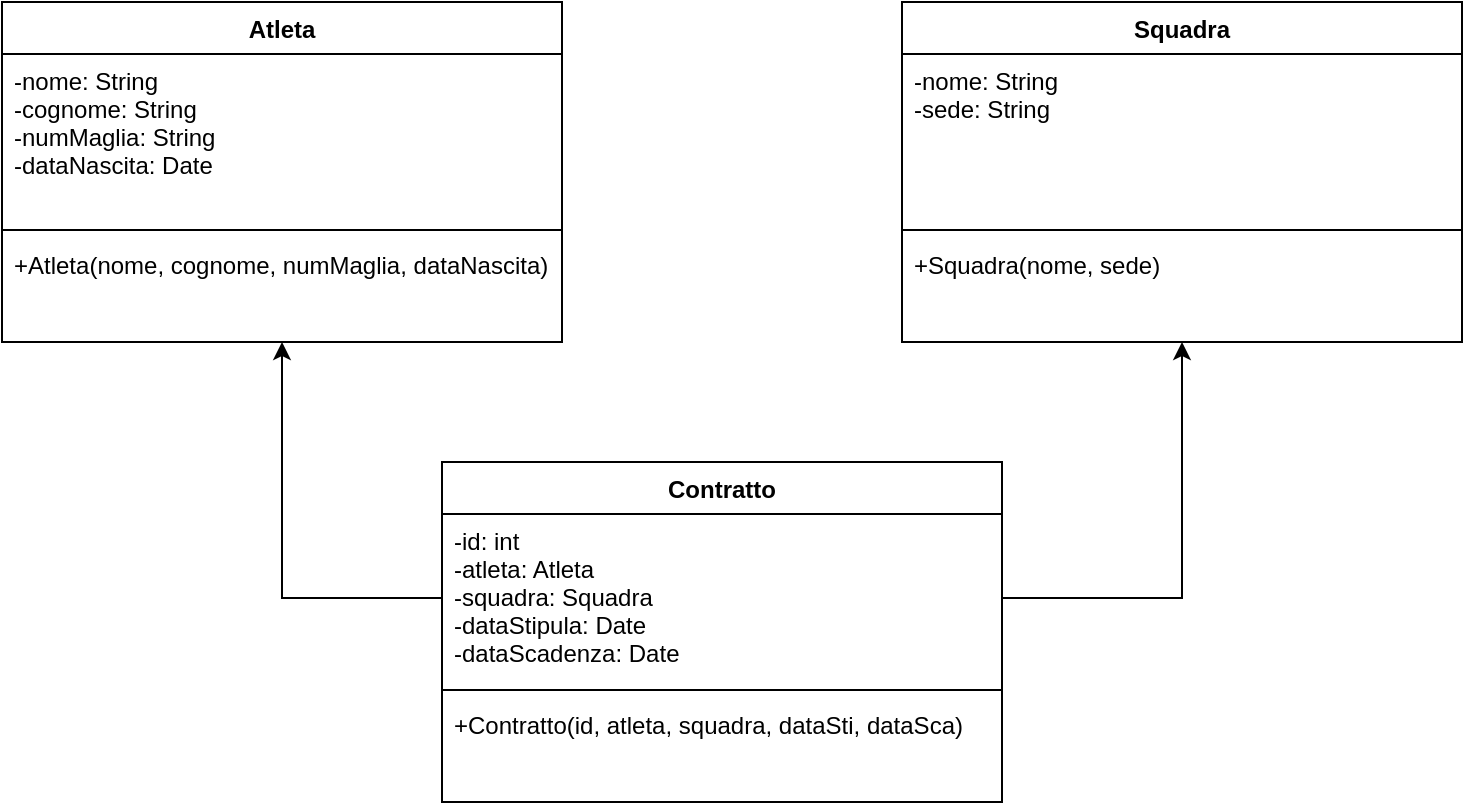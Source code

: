 <mxfile version="14.6.13" type="device"><diagram id="aHG1m4o8wAllWOqiuQ4b" name="Page-1"><mxGraphModel dx="1102" dy="837" grid="1" gridSize="10" guides="1" tooltips="1" connect="1" arrows="1" fold="1" page="0" pageScale="1" pageWidth="827" pageHeight="1169" math="0" shadow="0"><root><mxCell id="0"/><mxCell id="1" parent="0"/><mxCell id="SDYkrErsh-1BL4w2dOnM-1" value="Atleta" style="swimlane;fontStyle=1;align=center;verticalAlign=top;childLayout=stackLayout;horizontal=1;startSize=26;horizontalStack=0;resizeParent=1;resizeParentMax=0;resizeLast=0;collapsible=1;marginBottom=0;" vertex="1" parent="1"><mxGeometry x="-170" y="310" width="280" height="170" as="geometry"/></mxCell><mxCell id="SDYkrErsh-1BL4w2dOnM-2" value="-nome: String&#10;-cognome: String&#10;-numMaglia: String&#10;-dataNascita: Date" style="text;strokeColor=none;fillColor=none;align=left;verticalAlign=top;spacingLeft=4;spacingRight=4;overflow=hidden;rotatable=0;points=[[0,0.5],[1,0.5]];portConstraint=eastwest;" vertex="1" parent="SDYkrErsh-1BL4w2dOnM-1"><mxGeometry y="26" width="280" height="84" as="geometry"/></mxCell><mxCell id="SDYkrErsh-1BL4w2dOnM-3" value="" style="line;strokeWidth=1;fillColor=none;align=left;verticalAlign=middle;spacingTop=-1;spacingLeft=3;spacingRight=3;rotatable=0;labelPosition=right;points=[];portConstraint=eastwest;" vertex="1" parent="SDYkrErsh-1BL4w2dOnM-1"><mxGeometry y="110" width="280" height="8" as="geometry"/></mxCell><mxCell id="SDYkrErsh-1BL4w2dOnM-4" value="+Atleta(nome, cognome, numMaglia, dataNascita)" style="text;strokeColor=none;fillColor=none;align=left;verticalAlign=top;spacingLeft=4;spacingRight=4;overflow=hidden;rotatable=0;points=[[0,0.5],[1,0.5]];portConstraint=eastwest;" vertex="1" parent="SDYkrErsh-1BL4w2dOnM-1"><mxGeometry y="118" width="280" height="52" as="geometry"/></mxCell><mxCell id="SDYkrErsh-1BL4w2dOnM-5" value="Squadra" style="swimlane;fontStyle=1;align=center;verticalAlign=top;childLayout=stackLayout;horizontal=1;startSize=26;horizontalStack=0;resizeParent=1;resizeParentMax=0;resizeLast=0;collapsible=1;marginBottom=0;" vertex="1" parent="1"><mxGeometry x="280" y="310" width="280" height="170" as="geometry"/></mxCell><mxCell id="SDYkrErsh-1BL4w2dOnM-6" value="-nome: String&#10;-sede: String" style="text;strokeColor=none;fillColor=none;align=left;verticalAlign=top;spacingLeft=4;spacingRight=4;overflow=hidden;rotatable=0;points=[[0,0.5],[1,0.5]];portConstraint=eastwest;" vertex="1" parent="SDYkrErsh-1BL4w2dOnM-5"><mxGeometry y="26" width="280" height="84" as="geometry"/></mxCell><mxCell id="SDYkrErsh-1BL4w2dOnM-7" value="" style="line;strokeWidth=1;fillColor=none;align=left;verticalAlign=middle;spacingTop=-1;spacingLeft=3;spacingRight=3;rotatable=0;labelPosition=right;points=[];portConstraint=eastwest;" vertex="1" parent="SDYkrErsh-1BL4w2dOnM-5"><mxGeometry y="110" width="280" height="8" as="geometry"/></mxCell><mxCell id="SDYkrErsh-1BL4w2dOnM-8" value="+Squadra(nome, sede)" style="text;strokeColor=none;fillColor=none;align=left;verticalAlign=top;spacingLeft=4;spacingRight=4;overflow=hidden;rotatable=0;points=[[0,0.5],[1,0.5]];portConstraint=eastwest;" vertex="1" parent="SDYkrErsh-1BL4w2dOnM-5"><mxGeometry y="118" width="280" height="52" as="geometry"/></mxCell><mxCell id="SDYkrErsh-1BL4w2dOnM-9" value="Contratto" style="swimlane;fontStyle=1;align=center;verticalAlign=top;childLayout=stackLayout;horizontal=1;startSize=26;horizontalStack=0;resizeParent=1;resizeParentMax=0;resizeLast=0;collapsible=1;marginBottom=0;" vertex="1" parent="1"><mxGeometry x="50" y="540" width="280" height="170" as="geometry"/></mxCell><mxCell id="SDYkrErsh-1BL4w2dOnM-10" value="-id: int&#10;-atleta: Atleta&#10;-squadra: Squadra&#10;-dataStipula: Date&#10;-dataScadenza: Date" style="text;strokeColor=none;fillColor=none;align=left;verticalAlign=top;spacingLeft=4;spacingRight=4;overflow=hidden;rotatable=0;points=[[0,0.5],[1,0.5]];portConstraint=eastwest;" vertex="1" parent="SDYkrErsh-1BL4w2dOnM-9"><mxGeometry y="26" width="280" height="84" as="geometry"/></mxCell><mxCell id="SDYkrErsh-1BL4w2dOnM-11" value="" style="line;strokeWidth=1;fillColor=none;align=left;verticalAlign=middle;spacingTop=-1;spacingLeft=3;spacingRight=3;rotatable=0;labelPosition=right;points=[];portConstraint=eastwest;" vertex="1" parent="SDYkrErsh-1BL4w2dOnM-9"><mxGeometry y="110" width="280" height="8" as="geometry"/></mxCell><mxCell id="SDYkrErsh-1BL4w2dOnM-12" value="+Contratto(id, atleta, squadra, dataSti, dataSca)" style="text;strokeColor=none;fillColor=none;align=left;verticalAlign=top;spacingLeft=4;spacingRight=4;overflow=hidden;rotatable=0;points=[[0,0.5],[1,0.5]];portConstraint=eastwest;" vertex="1" parent="SDYkrErsh-1BL4w2dOnM-9"><mxGeometry y="118" width="280" height="52" as="geometry"/></mxCell><mxCell id="SDYkrErsh-1BL4w2dOnM-14" style="edgeStyle=orthogonalEdgeStyle;rounded=0;orthogonalLoop=1;jettySize=auto;html=1;" edge="1" parent="1" source="SDYkrErsh-1BL4w2dOnM-10" target="SDYkrErsh-1BL4w2dOnM-1"><mxGeometry relative="1" as="geometry"/></mxCell><mxCell id="SDYkrErsh-1BL4w2dOnM-15" style="edgeStyle=orthogonalEdgeStyle;rounded=0;orthogonalLoop=1;jettySize=auto;html=1;" edge="1" parent="1" source="SDYkrErsh-1BL4w2dOnM-10" target="SDYkrErsh-1BL4w2dOnM-5"><mxGeometry relative="1" as="geometry"/></mxCell></root></mxGraphModel></diagram></mxfile>